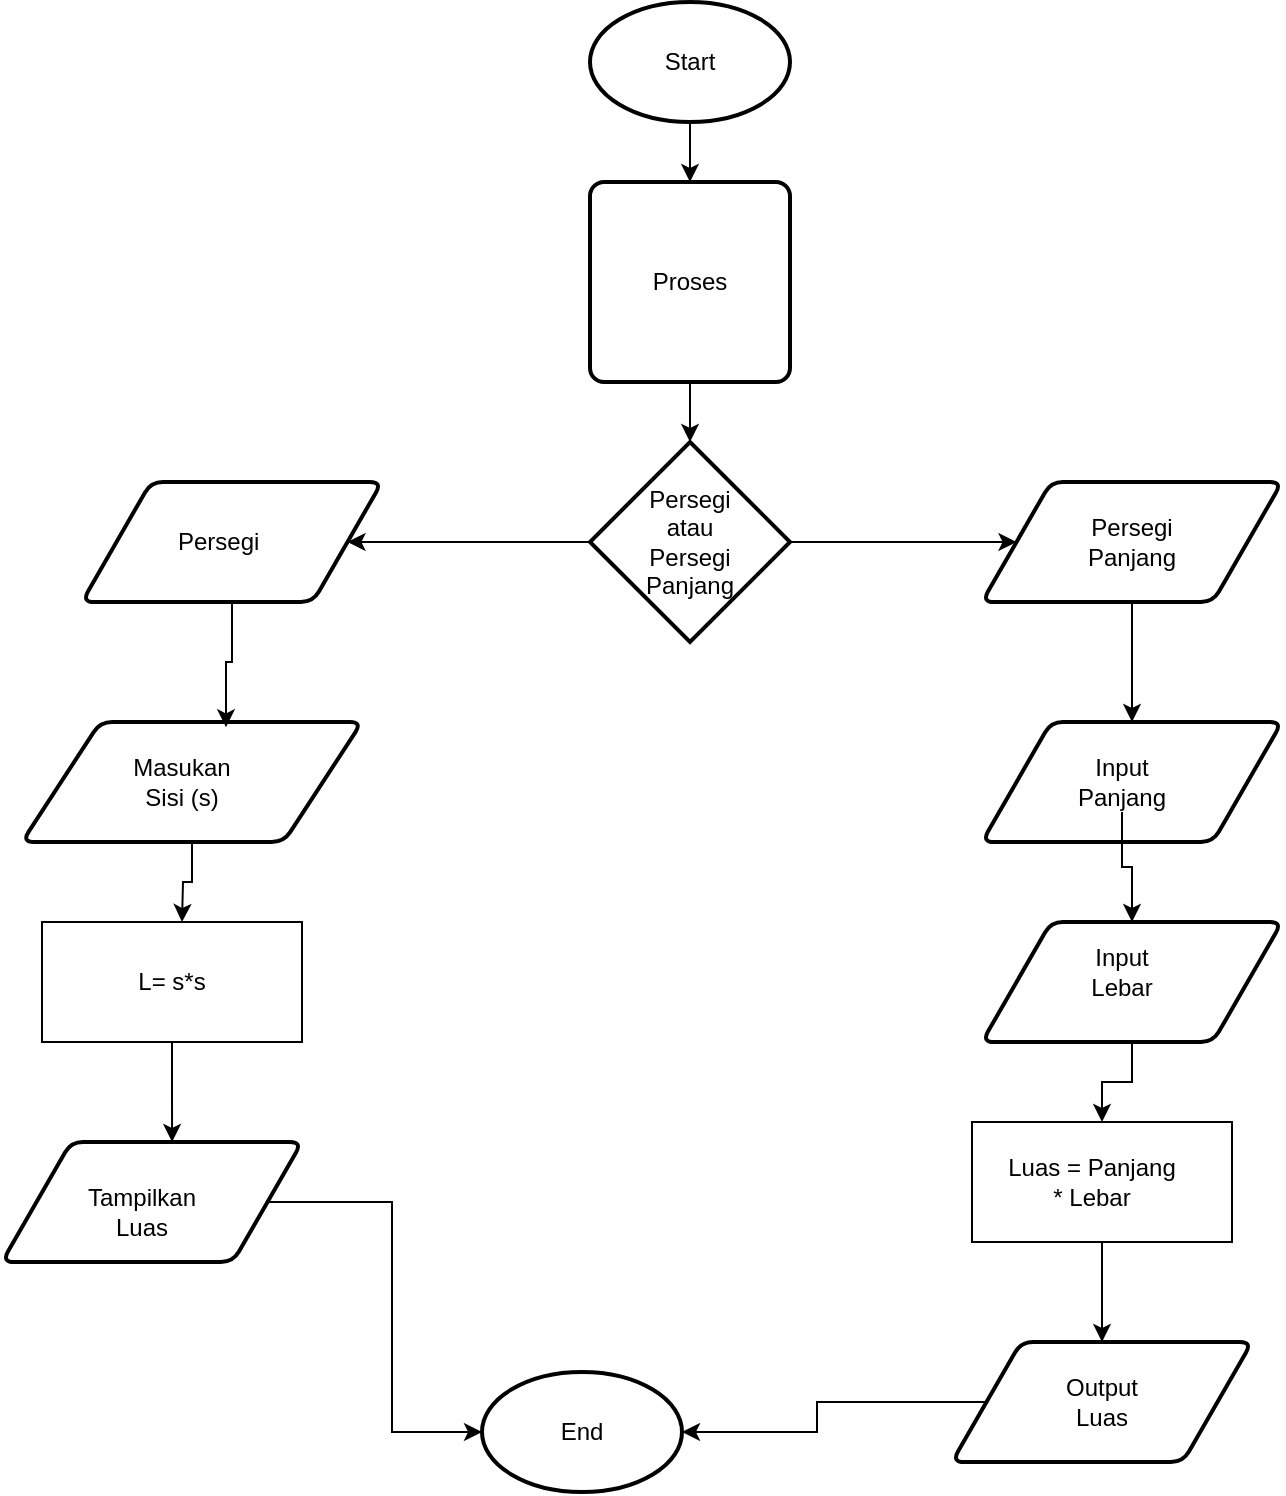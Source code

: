 <mxfile version="23.1.5" type="github">
  <diagram name="Halaman-1" id="zG4SLzPwQQ34KADY74Tx">
    <mxGraphModel dx="794" dy="446" grid="1" gridSize="10" guides="1" tooltips="1" connect="1" arrows="1" fold="1" page="1" pageScale="1" pageWidth="827" pageHeight="1169" math="0" shadow="0">
      <root>
        <mxCell id="0" />
        <mxCell id="1" parent="0" />
        <mxCell id="z6JNjI0l9lfAkyF8hwbX-13" style="edgeStyle=orthogonalEdgeStyle;rounded=0;orthogonalLoop=1;jettySize=auto;html=1;exitX=0.5;exitY=1;exitDx=0;exitDy=0;entryX=0.5;entryY=0;entryDx=0;entryDy=0;" edge="1" parent="1">
          <mxGeometry relative="1" as="geometry">
            <mxPoint x="384" y="190" as="sourcePoint" />
            <mxPoint x="385" y="220" as="targetPoint" />
          </mxGeometry>
        </mxCell>
        <mxCell id="z6JNjI0l9lfAkyF8hwbX-84" style="edgeStyle=orthogonalEdgeStyle;rounded=0;orthogonalLoop=1;jettySize=auto;html=1;" edge="1" parent="1" source="z6JNjI0l9lfAkyF8hwbX-21" target="z6JNjI0l9lfAkyF8hwbX-33">
          <mxGeometry relative="1" as="geometry" />
        </mxCell>
        <mxCell id="z6JNjI0l9lfAkyF8hwbX-85" style="edgeStyle=orthogonalEdgeStyle;rounded=0;orthogonalLoop=1;jettySize=auto;html=1;" edge="1" parent="1" source="z6JNjI0l9lfAkyF8hwbX-21" target="z6JNjI0l9lfAkyF8hwbX-34">
          <mxGeometry relative="1" as="geometry" />
        </mxCell>
        <mxCell id="z6JNjI0l9lfAkyF8hwbX-21" value="" style="strokeWidth=2;html=1;shape=mxgraph.flowchart.decision;whiteSpace=wrap;" vertex="1" parent="1">
          <mxGeometry x="334" y="260" width="100" height="100" as="geometry" />
        </mxCell>
        <mxCell id="z6JNjI0l9lfAkyF8hwbX-27" style="edgeStyle=orthogonalEdgeStyle;rounded=0;orthogonalLoop=1;jettySize=auto;html=1;entryX=0.5;entryY=0;entryDx=0;entryDy=0;" edge="1" parent="1" source="z6JNjI0l9lfAkyF8hwbX-22" target="z6JNjI0l9lfAkyF8hwbX-23">
          <mxGeometry relative="1" as="geometry" />
        </mxCell>
        <mxCell id="z6JNjI0l9lfAkyF8hwbX-22" value="" style="strokeWidth=2;html=1;shape=mxgraph.flowchart.start_1;whiteSpace=wrap;" vertex="1" parent="1">
          <mxGeometry x="334" y="40" width="100" height="60" as="geometry" />
        </mxCell>
        <mxCell id="z6JNjI0l9lfAkyF8hwbX-23" value="" style="rounded=1;whiteSpace=wrap;html=1;absoluteArcSize=1;arcSize=14;strokeWidth=2;" vertex="1" parent="1">
          <mxGeometry x="334" y="130" width="100" height="100" as="geometry" />
        </mxCell>
        <mxCell id="z6JNjI0l9lfAkyF8hwbX-25" style="edgeStyle=orthogonalEdgeStyle;rounded=0;orthogonalLoop=1;jettySize=auto;html=1;exitX=0.5;exitY=1;exitDx=0;exitDy=0;entryX=0.5;entryY=0;entryDx=0;entryDy=0;entryPerimeter=0;" edge="1" parent="1" source="z6JNjI0l9lfAkyF8hwbX-23" target="z6JNjI0l9lfAkyF8hwbX-21">
          <mxGeometry relative="1" as="geometry" />
        </mxCell>
        <mxCell id="z6JNjI0l9lfAkyF8hwbX-28" value="Start" style="text;html=1;align=center;verticalAlign=middle;whiteSpace=wrap;rounded=0;" vertex="1" parent="1">
          <mxGeometry x="354" y="55" width="60" height="30" as="geometry" />
        </mxCell>
        <mxCell id="z6JNjI0l9lfAkyF8hwbX-31" value="Persegi atau Persegi Panjang" style="text;html=1;align=center;verticalAlign=middle;whiteSpace=wrap;rounded=0;" vertex="1" parent="1">
          <mxGeometry x="354" y="295" width="60" height="30" as="geometry" />
        </mxCell>
        <mxCell id="z6JNjI0l9lfAkyF8hwbX-41" style="edgeStyle=orthogonalEdgeStyle;rounded=0;orthogonalLoop=1;jettySize=auto;html=1;entryX=0.5;entryY=0;entryDx=0;entryDy=0;" edge="1" parent="1" source="z6JNjI0l9lfAkyF8hwbX-33" target="z6JNjI0l9lfAkyF8hwbX-39">
          <mxGeometry relative="1" as="geometry" />
        </mxCell>
        <mxCell id="z6JNjI0l9lfAkyF8hwbX-33" value="" style="shape=parallelogram;html=1;strokeWidth=2;perimeter=parallelogramPerimeter;whiteSpace=wrap;rounded=1;arcSize=12;size=0.23;" vertex="1" parent="1">
          <mxGeometry x="530" y="280" width="150" height="60" as="geometry" />
        </mxCell>
        <mxCell id="z6JNjI0l9lfAkyF8hwbX-34" value="" style="shape=parallelogram;html=1;strokeWidth=2;perimeter=parallelogramPerimeter;whiteSpace=wrap;rounded=1;arcSize=12;size=0.23;" vertex="1" parent="1">
          <mxGeometry x="80" y="280" width="150" height="60" as="geometry" />
        </mxCell>
        <mxCell id="z6JNjI0l9lfAkyF8hwbX-37" value="Persegi Panjang" style="text;html=1;align=center;verticalAlign=middle;whiteSpace=wrap;rounded=0;" vertex="1" parent="1">
          <mxGeometry x="575" y="295" width="60" height="30" as="geometry" />
        </mxCell>
        <mxCell id="z6JNjI0l9lfAkyF8hwbX-38" value="Persegi&amp;nbsp;" style="text;html=1;align=center;verticalAlign=middle;whiteSpace=wrap;rounded=0;" vertex="1" parent="1">
          <mxGeometry x="120" y="295" width="60" height="30" as="geometry" />
        </mxCell>
        <mxCell id="z6JNjI0l9lfAkyF8hwbX-39" value="" style="shape=parallelogram;html=1;strokeWidth=2;perimeter=parallelogramPerimeter;whiteSpace=wrap;rounded=1;arcSize=12;size=0.23;" vertex="1" parent="1">
          <mxGeometry x="530" y="400" width="150" height="60" as="geometry" />
        </mxCell>
        <mxCell id="z6JNjI0l9lfAkyF8hwbX-59" style="edgeStyle=orthogonalEdgeStyle;rounded=0;orthogonalLoop=1;jettySize=auto;html=1;entryX=0.5;entryY=0;entryDx=0;entryDy=0;" edge="1" parent="1" source="z6JNjI0l9lfAkyF8hwbX-40">
          <mxGeometry relative="1" as="geometry">
            <mxPoint x="130" y="500" as="targetPoint" />
          </mxGeometry>
        </mxCell>
        <mxCell id="z6JNjI0l9lfAkyF8hwbX-40" value="" style="shape=parallelogram;html=1;strokeWidth=2;perimeter=parallelogramPerimeter;whiteSpace=wrap;rounded=1;arcSize=12;size=0.23;" vertex="1" parent="1">
          <mxGeometry x="50" y="400" width="170" height="60" as="geometry" />
        </mxCell>
        <mxCell id="z6JNjI0l9lfAkyF8hwbX-47" style="edgeStyle=orthogonalEdgeStyle;rounded=0;orthogonalLoop=1;jettySize=auto;html=1;entryX=0.6;entryY=0.044;entryDx=0;entryDy=0;entryPerimeter=0;" edge="1" parent="1" source="z6JNjI0l9lfAkyF8hwbX-34" target="z6JNjI0l9lfAkyF8hwbX-40">
          <mxGeometry relative="1" as="geometry" />
        </mxCell>
        <mxCell id="z6JNjI0l9lfAkyF8hwbX-58" style="edgeStyle=orthogonalEdgeStyle;rounded=0;orthogonalLoop=1;jettySize=auto;html=1;entryX=0.5;entryY=0;entryDx=0;entryDy=0;" edge="1" parent="1" source="z6JNjI0l9lfAkyF8hwbX-50" target="z6JNjI0l9lfAkyF8hwbX-54">
          <mxGeometry relative="1" as="geometry" />
        </mxCell>
        <mxCell id="z6JNjI0l9lfAkyF8hwbX-50" value="Input Panjang" style="text;html=1;align=center;verticalAlign=middle;whiteSpace=wrap;rounded=0;" vertex="1" parent="1">
          <mxGeometry x="570" y="415" width="60" height="30" as="geometry" />
        </mxCell>
        <mxCell id="z6JNjI0l9lfAkyF8hwbX-53" value="Masukan Sisi (s)" style="text;html=1;align=center;verticalAlign=middle;whiteSpace=wrap;rounded=0;" vertex="1" parent="1">
          <mxGeometry x="100" y="415" width="60" height="30" as="geometry" />
        </mxCell>
        <mxCell id="z6JNjI0l9lfAkyF8hwbX-65" style="edgeStyle=orthogonalEdgeStyle;rounded=0;orthogonalLoop=1;jettySize=auto;html=1;exitX=0.5;exitY=1;exitDx=0;exitDy=0;entryX=0.5;entryY=0;entryDx=0;entryDy=0;" edge="1" parent="1" source="z6JNjI0l9lfAkyF8hwbX-54" target="z6JNjI0l9lfAkyF8hwbX-62">
          <mxGeometry relative="1" as="geometry" />
        </mxCell>
        <mxCell id="z6JNjI0l9lfAkyF8hwbX-54" value="" style="shape=parallelogram;html=1;strokeWidth=2;perimeter=parallelogramPerimeter;whiteSpace=wrap;rounded=1;arcSize=12;size=0.23;" vertex="1" parent="1">
          <mxGeometry x="530" y="500" width="150" height="60" as="geometry" />
        </mxCell>
        <mxCell id="z6JNjI0l9lfAkyF8hwbX-57" value="Input Lebar" style="text;html=1;align=center;verticalAlign=middle;whiteSpace=wrap;rounded=0;" vertex="1" parent="1">
          <mxGeometry x="570" y="510" width="60" height="30" as="geometry" />
        </mxCell>
        <mxCell id="z6JNjI0l9lfAkyF8hwbX-60" value="" style="rounded=0;whiteSpace=wrap;html=1;" vertex="1" parent="1">
          <mxGeometry x="60" y="500" width="130" height="60" as="geometry" />
        </mxCell>
        <mxCell id="z6JNjI0l9lfAkyF8hwbX-61" value="L= s*s" style="text;html=1;align=center;verticalAlign=middle;whiteSpace=wrap;rounded=0;" vertex="1" parent="1">
          <mxGeometry x="95" y="515" width="60" height="30" as="geometry" />
        </mxCell>
        <mxCell id="z6JNjI0l9lfAkyF8hwbX-73" style="edgeStyle=orthogonalEdgeStyle;rounded=0;orthogonalLoop=1;jettySize=auto;html=1;entryX=0.5;entryY=0;entryDx=0;entryDy=0;" edge="1" parent="1" source="z6JNjI0l9lfAkyF8hwbX-62" target="z6JNjI0l9lfAkyF8hwbX-67">
          <mxGeometry relative="1" as="geometry" />
        </mxCell>
        <mxCell id="z6JNjI0l9lfAkyF8hwbX-62" value="" style="rounded=0;whiteSpace=wrap;html=1;" vertex="1" parent="1">
          <mxGeometry x="525" y="600" width="130" height="60" as="geometry" />
        </mxCell>
        <mxCell id="z6JNjI0l9lfAkyF8hwbX-63" value="Luas = Panjang * Lebar" style="text;html=1;align=center;verticalAlign=middle;whiteSpace=wrap;rounded=0;" vertex="1" parent="1">
          <mxGeometry x="540" y="615" width="90" height="30" as="geometry" />
        </mxCell>
        <mxCell id="z6JNjI0l9lfAkyF8hwbX-66" value="Proses" style="text;html=1;align=center;verticalAlign=middle;whiteSpace=wrap;rounded=0;" vertex="1" parent="1">
          <mxGeometry x="354" y="165" width="60" height="30" as="geometry" />
        </mxCell>
        <mxCell id="z6JNjI0l9lfAkyF8hwbX-67" value="" style="shape=parallelogram;html=1;strokeWidth=2;perimeter=parallelogramPerimeter;whiteSpace=wrap;rounded=1;arcSize=12;size=0.23;" vertex="1" parent="1">
          <mxGeometry x="515" y="710" width="150" height="60" as="geometry" />
        </mxCell>
        <mxCell id="z6JNjI0l9lfAkyF8hwbX-68" value="Output Luas" style="text;html=1;align=center;verticalAlign=middle;whiteSpace=wrap;rounded=0;" vertex="1" parent="1">
          <mxGeometry x="560" y="725" width="60" height="30" as="geometry" />
        </mxCell>
        <mxCell id="z6JNjI0l9lfAkyF8hwbX-69" value="" style="shape=parallelogram;html=1;strokeWidth=2;perimeter=parallelogramPerimeter;whiteSpace=wrap;rounded=1;arcSize=12;size=0.23;" vertex="1" parent="1">
          <mxGeometry x="40" y="610" width="150" height="60" as="geometry" />
        </mxCell>
        <mxCell id="z6JNjI0l9lfAkyF8hwbX-70" value="Tampilkan Luas" style="text;html=1;align=center;verticalAlign=middle;whiteSpace=wrap;rounded=0;" vertex="1" parent="1">
          <mxGeometry x="80" y="630" width="60" height="30" as="geometry" />
        </mxCell>
        <mxCell id="z6JNjI0l9lfAkyF8hwbX-72" style="edgeStyle=orthogonalEdgeStyle;rounded=0;orthogonalLoop=1;jettySize=auto;html=1;entryX=0.567;entryY=0;entryDx=0;entryDy=0;entryPerimeter=0;" edge="1" parent="1" source="z6JNjI0l9lfAkyF8hwbX-60" target="z6JNjI0l9lfAkyF8hwbX-69">
          <mxGeometry relative="1" as="geometry" />
        </mxCell>
        <mxCell id="z6JNjI0l9lfAkyF8hwbX-76" value="" style="strokeWidth=2;html=1;shape=mxgraph.flowchart.start_1;whiteSpace=wrap;" vertex="1" parent="1">
          <mxGeometry x="280" y="725" width="100" height="60" as="geometry" />
        </mxCell>
        <mxCell id="z6JNjI0l9lfAkyF8hwbX-81" style="edgeStyle=orthogonalEdgeStyle;rounded=0;orthogonalLoop=1;jettySize=auto;html=1;entryX=1;entryY=0.5;entryDx=0;entryDy=0;entryPerimeter=0;" edge="1" parent="1" source="z6JNjI0l9lfAkyF8hwbX-67" target="z6JNjI0l9lfAkyF8hwbX-76">
          <mxGeometry relative="1" as="geometry" />
        </mxCell>
        <mxCell id="z6JNjI0l9lfAkyF8hwbX-82" style="edgeStyle=orthogonalEdgeStyle;rounded=0;orthogonalLoop=1;jettySize=auto;html=1;entryX=0;entryY=0.5;entryDx=0;entryDy=0;entryPerimeter=0;" edge="1" parent="1" source="z6JNjI0l9lfAkyF8hwbX-69" target="z6JNjI0l9lfAkyF8hwbX-76">
          <mxGeometry relative="1" as="geometry" />
        </mxCell>
        <mxCell id="z6JNjI0l9lfAkyF8hwbX-83" value="End" style="text;html=1;align=center;verticalAlign=middle;whiteSpace=wrap;rounded=0;" vertex="1" parent="1">
          <mxGeometry x="300" y="740" width="60" height="30" as="geometry" />
        </mxCell>
      </root>
    </mxGraphModel>
  </diagram>
</mxfile>
